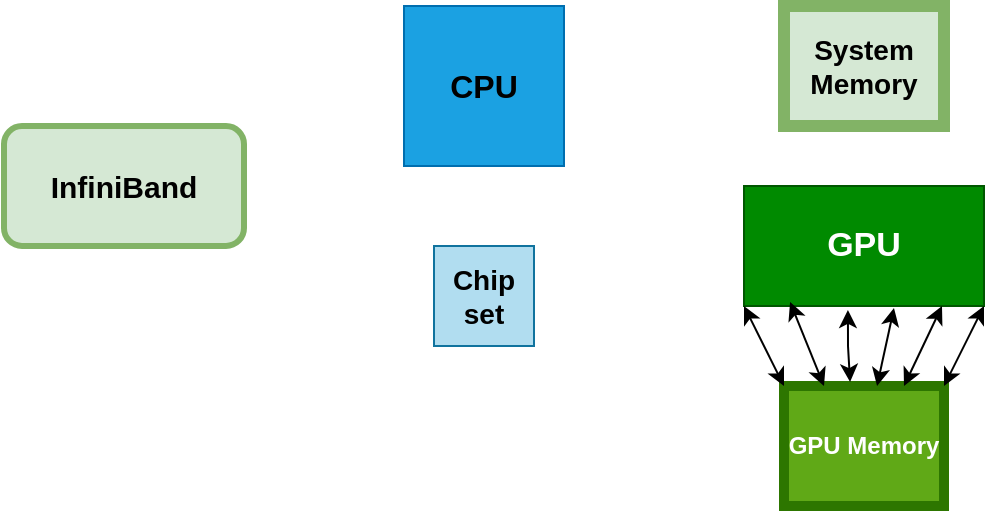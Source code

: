 <mxfile version="27.1.6">
  <diagram name="Page-1" id="yfuczYp-fqKZ_glMg_5N">
    <mxGraphModel dx="1426" dy="944" grid="1" gridSize="10" guides="1" tooltips="1" connect="1" arrows="1" fold="1" page="1" pageScale="1" pageWidth="850" pageHeight="1100" math="0" shadow="0">
      <root>
        <mxCell id="0" />
        <mxCell id="1" parent="0" />
        <mxCell id="Z-d-DakKIg2ZBR3wUWj1-1" value="&lt;b&gt;GPU Memory&lt;/b&gt;" style="rounded=0;whiteSpace=wrap;html=1;fillColor=#60a917;strokeColor=#2D7600;fontColor=#ffffff;strokeWidth=5;" parent="1" vertex="1">
          <mxGeometry x="470" y="460" width="80" height="60" as="geometry" />
        </mxCell>
        <mxCell id="Z-d-DakKIg2ZBR3wUWj1-2" value="&lt;b&gt;&lt;font style=&quot;font-size: 17px;&quot;&gt;GPU&lt;/font&gt;&lt;/b&gt;" style="rounded=0;whiteSpace=wrap;html=1;fillColor=#008a00;strokeColor=#005700;fontColor=#ffffff;" parent="1" vertex="1">
          <mxGeometry x="450" y="360" width="120" height="60" as="geometry" />
        </mxCell>
        <mxCell id="Z-d-DakKIg2ZBR3wUWj1-3" value="&lt;b&gt;&lt;font style=&quot;font-size: 14px;&quot;&gt;System Memory&lt;/font&gt;&lt;/b&gt;" style="rounded=0;whiteSpace=wrap;html=1;fillColor=#d5e8d4;strokeColor=#82b366;strokeWidth=6;" parent="1" vertex="1">
          <mxGeometry x="470" y="270" width="80" height="60" as="geometry" />
        </mxCell>
        <mxCell id="Z-d-DakKIg2ZBR3wUWj1-4" value="&lt;b&gt;&lt;font style=&quot;font-size: 14px;&quot;&gt;Chip set&lt;/font&gt;&lt;/b&gt;" style="rounded=0;whiteSpace=wrap;html=1;fillColor=#b1ddf0;strokeColor=#10739e;" parent="1" vertex="1">
          <mxGeometry x="295" y="390" width="50" height="50" as="geometry" />
        </mxCell>
        <mxCell id="Z-d-DakKIg2ZBR3wUWj1-5" value="&lt;b&gt;&lt;font style=&quot;font-size: 16px; color: rgb(0, 0, 0);&quot;&gt;CPU&lt;/font&gt;&lt;/b&gt;" style="whiteSpace=wrap;html=1;aspect=fixed;fillColor=#1ba1e2;fontColor=#ffffff;strokeColor=#006EAF;" parent="1" vertex="1">
          <mxGeometry x="280" y="270" width="80" height="80" as="geometry" />
        </mxCell>
        <mxCell id="Z-d-DakKIg2ZBR3wUWj1-6" value="&lt;b&gt;&lt;font style=&quot;font-size: 15px;&quot;&gt;InfiniBand&lt;/font&gt;&lt;/b&gt;" style="rounded=1;whiteSpace=wrap;html=1;fillColor=#d5e8d4;strokeColor=#82b366;strokeWidth=3;" parent="1" vertex="1">
          <mxGeometry x="80" y="330" width="120" height="60" as="geometry" />
        </mxCell>
        <mxCell id="xnlBeO12-hbDLZ0zKuVz-1" value="" style="endArrow=classic;startArrow=classic;html=1;rounded=0;entryX=0;entryY=1;entryDx=0;entryDy=0;exitX=0;exitY=0;exitDx=0;exitDy=0;" edge="1" parent="1" source="Z-d-DakKIg2ZBR3wUWj1-1" target="Z-d-DakKIg2ZBR3wUWj1-2">
          <mxGeometry width="50" height="50" relative="1" as="geometry">
            <mxPoint x="400" y="490" as="sourcePoint" />
            <mxPoint x="450" y="440" as="targetPoint" />
          </mxGeometry>
        </mxCell>
        <mxCell id="xnlBeO12-hbDLZ0zKuVz-2" value="" style="endArrow=classic;startArrow=classic;html=1;rounded=0;entryX=0.192;entryY=0.967;entryDx=0;entryDy=0;exitX=0.25;exitY=0;exitDx=0;exitDy=0;entryPerimeter=0;" edge="1" parent="1" source="Z-d-DakKIg2ZBR3wUWj1-1" target="Z-d-DakKIg2ZBR3wUWj1-2">
          <mxGeometry width="50" height="50" relative="1" as="geometry">
            <mxPoint x="471" y="492" as="sourcePoint" />
            <mxPoint x="460" y="450" as="targetPoint" />
          </mxGeometry>
        </mxCell>
        <mxCell id="xnlBeO12-hbDLZ0zKuVz-3" value="" style="endArrow=classic;startArrow=classic;html=1;rounded=0;entryX=0.433;entryY=1.033;entryDx=0;entryDy=0;entryPerimeter=0;exitX=0.413;exitY=-0.033;exitDx=0;exitDy=0;exitPerimeter=0;" edge="1" parent="1" source="Z-d-DakKIg2ZBR3wUWj1-1" target="Z-d-DakKIg2ZBR3wUWj1-2">
          <mxGeometry width="50" height="50" relative="1" as="geometry">
            <mxPoint x="491" y="512" as="sourcePoint" />
            <mxPoint x="480" y="470" as="targetPoint" />
            <Array as="points">
              <mxPoint x="502" y="440" />
            </Array>
          </mxGeometry>
        </mxCell>
        <mxCell id="xnlBeO12-hbDLZ0zKuVz-4" value="" style="endArrow=classic;startArrow=classic;html=1;rounded=0;entryX=0.625;entryY=1.017;entryDx=0;entryDy=0;entryPerimeter=0;" edge="1" parent="1" source="Z-d-DakKIg2ZBR3wUWj1-1" target="Z-d-DakKIg2ZBR3wUWj1-2">
          <mxGeometry width="50" height="50" relative="1" as="geometry">
            <mxPoint x="621" y="472" as="sourcePoint" />
            <mxPoint x="610" y="430" as="targetPoint" />
            <Array as="points" />
          </mxGeometry>
        </mxCell>
        <mxCell id="xnlBeO12-hbDLZ0zKuVz-5" value="" style="endArrow=classic;startArrow=classic;html=1;rounded=0;entryX=0.825;entryY=1;entryDx=0;entryDy=0;exitX=0.75;exitY=0;exitDx=0;exitDy=0;entryPerimeter=0;" edge="1" parent="1" source="Z-d-DakKIg2ZBR3wUWj1-1" target="Z-d-DakKIg2ZBR3wUWj1-2">
          <mxGeometry width="50" height="50" relative="1" as="geometry">
            <mxPoint x="591" y="502" as="sourcePoint" />
            <mxPoint x="580" y="460" as="targetPoint" />
          </mxGeometry>
        </mxCell>
        <mxCell id="xnlBeO12-hbDLZ0zKuVz-6" value="" style="endArrow=classic;startArrow=classic;html=1;rounded=0;entryX=1;entryY=1;entryDx=0;entryDy=0;exitX=1;exitY=0;exitDx=0;exitDy=0;" edge="1" parent="1" source="Z-d-DakKIg2ZBR3wUWj1-1" target="Z-d-DakKIg2ZBR3wUWj1-2">
          <mxGeometry width="50" height="50" relative="1" as="geometry">
            <mxPoint x="621" y="482" as="sourcePoint" />
            <mxPoint x="610" y="440" as="targetPoint" />
          </mxGeometry>
        </mxCell>
      </root>
    </mxGraphModel>
  </diagram>
</mxfile>
